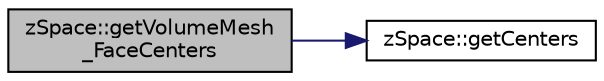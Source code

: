 digraph "zSpace::getVolumeMesh_FaceCenters"
{
 // LATEX_PDF_SIZE
  edge [fontname="Helvetica",fontsize="10",labelfontname="Helvetica",labelfontsize="10"];
  node [fontname="Helvetica",fontsize="10",shape=record];
  rankdir="LR";
  Node39 [label="zSpace::getVolumeMesh\l_FaceCenters",height=0.2,width=0.4,color="black", fillcolor="grey75", style="filled", fontcolor="black",tooltip="This method computes the face centers of the input volume mesh container and stores it in a 2 Dimensi..."];
  Node39 -> Node40 [color="midnightblue",fontsize="10",style="solid",fontname="Helvetica"];
  Node40 [label="zSpace::getCenters",height=0.2,width=0.4,color="black", fillcolor="white", style="filled",URL="$group__z_graph_mesh_utilities.html#ga150a761e741dcc8e927aba87cc016de3",tooltip="This method computes the centers of a all edges or faces of a zGraph/zMesh."];
}

